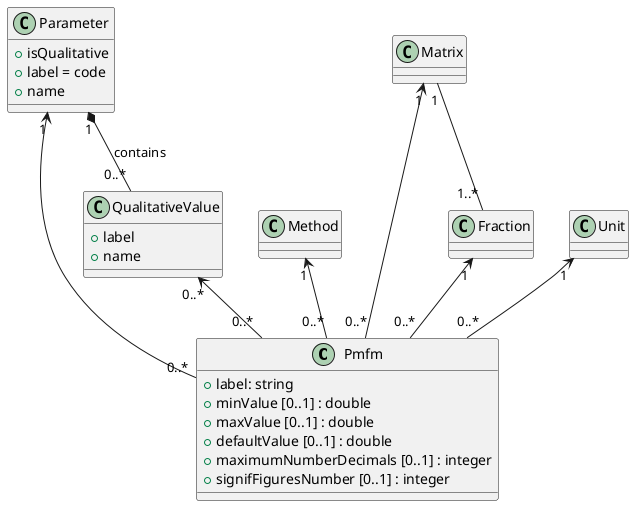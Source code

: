 @startuml

class Pmfm {
  +label: string
  +minValue [0..1] : double
  +maxValue [0..1] : double
  +defaultValue [0..1] : double
  +maximumNumberDecimals [0..1] : integer
  +signifFiguresNumber [0..1] : integer
}

class Parameter {
  +isQualitative
  +label = code
  +name
}

class QualitativeValue {
  +label
  +name
}

Method "1" <-down- "0..*" Pmfm
Matrix "1" <-down- "0..*" Pmfm
Fraction "1" <-down- "0..*" Pmfm
QualitativeValue "0..*" <-down- "0..*" Pmfm
Unit "1" <-down- "0..*" Pmfm
Parameter "1" <-down- "0..*" Pmfm

Matrix "1" -- "1..*" Fraction
Parameter "1" *-- "0..*" QualitativeValue : contains

@enduml
